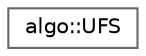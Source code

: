 digraph "Graphical Class Hierarchy"
{
 // LATEX_PDF_SIZE
  bgcolor="transparent";
  edge [fontname=Helvetica,fontsize=10,labelfontname=Helvetica,labelfontsize=10];
  node [fontname=Helvetica,fontsize=10,shape=box,height=0.2,width=0.4];
  rankdir="LR";
  Node0 [id="Node000000",label="algo::UFS",height=0.2,width=0.4,color="grey40", fillcolor="white", style="filled",URL="$classalgo_1_1_u_f_s.html",tooltip="Union Find Set."];
}
